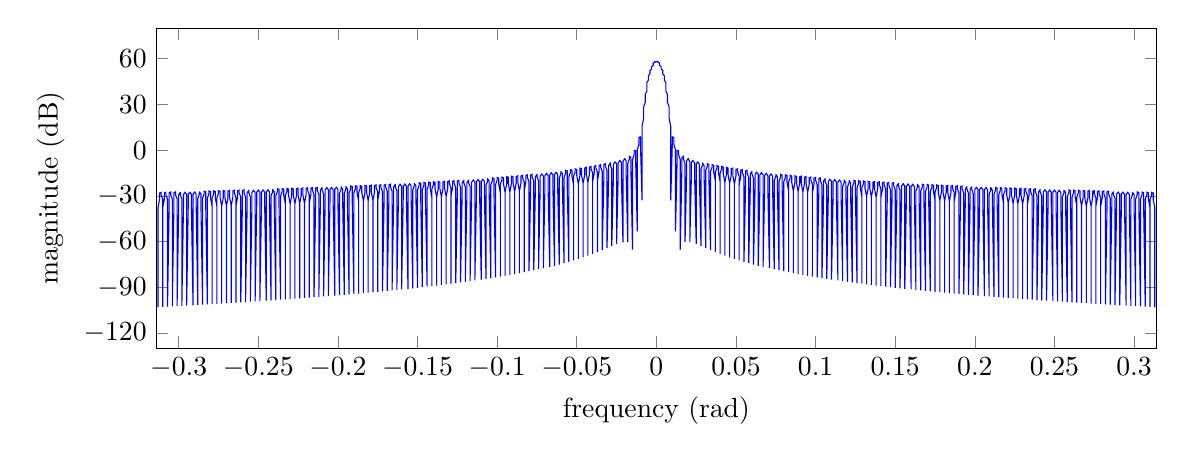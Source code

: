 % This file was created by matlab2tikz.
% Minimal pgfplots version: 1.3
%
%The latest updates can be retrieved from
%  http://www.mathworks.com/matlabcentral/fileexchange/22022-matlab2tikz
%where you can also make suggestions and rate matlab2tikz.
%
\begin{tikzpicture}

\begin{axis}[
width=5in,
height=1.6in,
at={(1.091in,0.417in)},
scale only axis,
unbounded coords=jump,
xmin=-0.314,
xmax=0.314,
xlabel={frequency (rad)},
ymin=-130,
ymax=80,
ytick={-120,  -90,  -60,  -30,    0,   30,   60},
xticklabel style={/pgf/number format/fixed},
ylabel={magnitude (dB)}
]
\addplot [color=blue,solid,forget plot]
  table[row sep=crcr]{%
-0.313	-103.047\\
-0.313	-37.935\\
-0.312	-32.34\\
-0.312	-29.555\\
-0.312	-28.141\\
-0.311	-27.697\\
-0.311	-28.123\\
-0.311	-29.519\\
-0.31	-32.285\\
-0.31	-37.858\\
-0.31	-102.876\\
-0.31	-37.851\\
-0.309	-32.255\\
-0.309	-29.47\\
-0.309	-28.056\\
-0.308	-27.611\\
-0.308	-28.038\\
-0.308	-29.434\\
-0.307	-32.199\\
-0.307	-37.773\\
-0.307	-102.703\\
-0.306	-37.765\\
-0.306	-32.169\\
-0.306	-29.385\\
-0.306	-27.97\\
-0.305	-27.525\\
-0.305	-27.952\\
-0.305	-29.348\\
-0.304	-32.113\\
-0.304	-37.686\\
-0.304	-102.528\\
-0.303	-37.679\\
-0.303	-32.082\\
-0.303	-29.298\\
-0.303	-27.884\\
-0.302	-27.439\\
-0.302	-27.865\\
-0.302	-29.261\\
-0.301	-32.026\\
-0.301	-37.599\\
-0.301	-102.351\\
-0.3	-37.591\\
-0.3	-31.995\\
-0.3	-29.21\\
-0.299	-27.796\\
-0.299	-27.351\\
-0.299	-27.777\\
-0.299	-29.173\\
-0.298	-31.938\\
-0.298	-37.511\\
-0.298	-102.172\\
-0.297	-37.503\\
-0.297	-31.907\\
-0.297	-29.122\\
-0.296	-27.707\\
-0.296	-27.262\\
-0.296	-27.689\\
-0.295	-29.084\\
-0.295	-31.849\\
-0.295	-37.422\\
-0.295	-101.992\\
-0.294	-37.414\\
-0.294	-31.817\\
-0.294	-29.033\\
-0.293	-27.618\\
-0.293	-27.173\\
-0.293	-27.599\\
-0.292	-28.994\\
-0.292	-31.759\\
-0.292	-37.332\\
-0.291	-101.81\\
-0.291	-37.324\\
-0.291	-31.727\\
-0.291	-28.942\\
-0.29	-27.528\\
-0.29	-27.082\\
-0.29	-27.508\\
-0.289	-28.903\\
-0.289	-31.668\\
-0.289	-37.241\\
-0.288	-101.625\\
-0.288	-37.233\\
-0.288	-31.636\\
-0.287	-28.851\\
-0.287	-27.436\\
-0.287	-26.99\\
-0.287	-27.417\\
-0.286	-28.812\\
-0.286	-31.576\\
-0.286	-37.149\\
-0.285	-101.439\\
-0.285	-37.141\\
-0.285	-31.544\\
-0.284	-28.759\\
-0.284	-27.344\\
-0.284	-26.898\\
-0.283	-27.324\\
-0.283	-28.719\\
-0.283	-31.483\\
-0.283	-37.056\\
-0.282	-101.251\\
-0.282	-37.047\\
-0.282	-31.451\\
-0.281	-28.665\\
-0.281	-27.25\\
-0.281	-26.804\\
-0.28	-27.23\\
-0.28	-28.625\\
-0.28	-31.39\\
-0.279	-36.962\\
-0.279	-101.061\\
-0.279	-36.953\\
-0.279	-31.356\\
-0.278	-28.571\\
-0.278	-27.156\\
-0.278	-26.71\\
-0.277	-27.136\\
-0.277	-28.53\\
-0.277	-31.295\\
-0.276	-36.867\\
-0.276	-100.869\\
-0.276	-36.858\\
-0.276	-31.261\\
-0.275	-28.476\\
-0.275	-27.06\\
-0.275	-26.614\\
-0.274	-27.04\\
-0.274	-28.435\\
-0.274	-31.199\\
-0.273	-36.771\\
-0.273	-100.675\\
-0.273	-36.762\\
-0.272	-31.165\\
-0.272	-28.379\\
-0.272	-26.964\\
-0.272	-26.518\\
-0.271	-26.943\\
-0.271	-28.338\\
-0.271	-31.102\\
-0.27	-36.674\\
-0.27	-100.478\\
-0.27	-36.665\\
-0.269	-31.067\\
-0.269	-28.282\\
-0.269	-26.866\\
-0.268	-26.42\\
-0.268	-26.845\\
-0.268	-28.24\\
-0.268	-31.003\\
-0.267	-36.575\\
-0.267	-100.279\\
-0.267	-36.566\\
-0.266	-30.969\\
-0.266	-28.183\\
-0.266	-26.767\\
-0.265	-26.321\\
-0.265	-26.746\\
-0.265	-28.14\\
-0.264	-30.904\\
-0.264	-36.476\\
-0.264	-100.078\\
-0.264	-36.467\\
-0.263	-30.869\\
-0.263	-28.083\\
-0.263	-26.667\\
-0.262	-26.221\\
-0.262	-26.646\\
-0.262	-28.04\\
-0.261	-30.804\\
-0.261	-36.375\\
-0.261	-99.875\\
-0.26	-36.366\\
-0.26	-30.768\\
-0.26	-27.982\\
-0.26	-26.566\\
-0.259	-26.119\\
-0.259	-26.545\\
-0.259	-27.939\\
-0.258	-30.702\\
-0.258	-36.273\\
-0.258	-99.669\\
-0.257	-36.264\\
-0.257	-30.666\\
-0.257	-27.88\\
-0.256	-26.464\\
-0.256	-26.017\\
-0.256	-26.442\\
-0.256	-27.836\\
-0.255	-30.599\\
-0.255	-36.17\\
-0.255	-99.461\\
-0.254	-36.161\\
-0.254	-30.563\\
-0.254	-27.776\\
-0.253	-26.36\\
-0.253	-25.913\\
-0.253	-26.338\\
-0.252	-27.732\\
-0.252	-30.495\\
-0.252	-36.066\\
-0.252	-99.251\\
-0.251	-36.056\\
-0.251	-30.458\\
-0.251	-27.671\\
-0.25	-26.255\\
-0.25	-25.808\\
-0.25	-26.233\\
-0.249	-27.627\\
-0.249	-30.389\\
-0.249	-35.96\\
-0.249	-99.037\\
-0.248	-35.951\\
-0.248	-30.352\\
-0.248	-27.565\\
-0.247	-26.149\\
-0.247	-25.702\\
-0.247	-26.126\\
-0.246	-27.52\\
-0.246	-30.283\\
-0.246	-35.853\\
-0.245	-98.822\\
-0.245	-35.844\\
-0.245	-30.245\\
-0.245	-27.458\\
-0.244	-26.042\\
-0.244	-25.594\\
-0.244	-26.019\\
-0.243	-27.412\\
-0.243	-30.175\\
-0.243	-35.745\\
-0.242	-98.603\\
-0.242	-35.735\\
-0.242	-30.136\\
-0.241	-27.349\\
-0.241	-25.933\\
-0.241	-25.485\\
-0.241	-25.909\\
-0.24	-27.303\\
-0.24	-30.065\\
-0.24	-35.636\\
-0.239	-98.382\\
-0.239	-35.626\\
-0.239	-30.026\\
-0.238	-27.239\\
-0.238	-25.822\\
-0.238	-25.375\\
-0.237	-25.799\\
-0.237	-27.192\\
-0.237	-29.954\\
-0.237	-35.525\\
-0.236	-98.158\\
-0.236	-35.514\\
-0.236	-29.915\\
-0.235	-27.128\\
-0.235	-25.711\\
-0.235	-25.263\\
-0.234	-25.687\\
-0.234	-27.08\\
-0.234	-29.842\\
-0.233	-35.412\\
-0.233	-97.931\\
-0.233	-35.402\\
-0.233	-29.802\\
-0.232	-27.015\\
-0.232	-25.598\\
-0.232	-25.15\\
-0.231	-25.573\\
-0.231	-26.966\\
-0.231	-29.728\\
-0.23	-35.298\\
-0.23	-97.701\\
-0.23	-35.288\\
-0.229	-29.688\\
-0.229	-26.9\\
-0.229	-25.483\\
-0.229	-25.035\\
-0.228	-25.458\\
-0.228	-26.851\\
-0.228	-29.613\\
-0.227	-35.182\\
-0.227	-97.468\\
-0.227	-35.172\\
-0.226	-29.572\\
-0.226	-26.784\\
-0.226	-25.367\\
-0.225	-24.918\\
-0.225	-25.342\\
-0.225	-26.734\\
-0.225	-29.496\\
-0.224	-35.065\\
-0.224	-97.232\\
-0.224	-35.055\\
-0.223	-29.455\\
-0.223	-26.667\\
-0.223	-25.249\\
-0.222	-24.8\\
-0.222	-25.224\\
-0.222	-26.616\\
-0.222	-29.377\\
-0.221	-34.947\\
-0.221	-96.992\\
-0.221	-34.936\\
-0.22	-29.335\\
-0.22	-26.547\\
-0.22	-25.129\\
-0.219	-24.681\\
-0.219	-25.104\\
-0.219	-26.496\\
-0.218	-29.257\\
-0.218	-34.826\\
-0.218	-96.75\\
-0.218	-34.815\\
-0.217	-29.215\\
-0.217	-26.426\\
-0.217	-25.008\\
-0.216	-24.56\\
-0.216	-24.983\\
-0.216	-26.374\\
-0.215	-29.135\\
-0.215	-34.704\\
-0.215	-96.504\\
-0.214	-34.693\\
-0.214	-29.092\\
-0.214	-26.304\\
-0.214	-24.886\\
-0.213	-24.437\\
-0.213	-24.859\\
-0.213	-26.251\\
-0.212	-29.012\\
-0.212	-34.58\\
-0.212	-96.254\\
-0.211	-34.569\\
-0.211	-28.968\\
-0.211	-26.179\\
-0.21	-24.761\\
-0.21	-24.312\\
-0.21	-24.734\\
-0.21	-26.126\\
-0.209	-28.886\\
-0.209	-34.455\\
-0.209	-96.001\\
-0.208	-34.443\\
-0.208	-28.842\\
-0.208	-26.053\\
-0.207	-24.634\\
-0.207	-24.185\\
-0.207	-24.607\\
-0.206	-25.999\\
-0.206	-28.759\\
-0.206	-34.327\\
-0.206	-95.744\\
-0.205	-34.316\\
-0.205	-28.714\\
-0.205	-25.925\\
-0.204	-24.506\\
-0.204	-24.057\\
-0.204	-24.479\\
-0.203	-25.87\\
-0.203	-28.63\\
-0.203	-34.198\\
-0.202	-95.483\\
-0.202	-34.186\\
-0.202	-28.584\\
-0.202	-25.795\\
-0.201	-24.376\\
-0.201	-23.926\\
-0.201	-24.348\\
-0.2	-25.739\\
-0.2	-28.499\\
-0.2	-34.066\\
-0.199	-95.218\\
-0.199	-34.054\\
-0.199	-28.452\\
-0.198	-25.663\\
-0.198	-24.244\\
-0.198	-23.794\\
-0.198	-24.215\\
-0.197	-25.606\\
-0.197	-28.366\\
-0.197	-33.933\\
-0.196	-94.95\\
-0.196	-33.921\\
-0.196	-28.319\\
-0.195	-25.529\\
-0.195	-24.109\\
-0.195	-23.659\\
-0.195	-24.081\\
-0.194	-25.471\\
-0.194	-28.231\\
-0.194	-33.798\\
-0.193	-94.677\\
-0.193	-33.785\\
-0.193	-28.183\\
-0.192	-25.393\\
-0.192	-23.973\\
-0.192	-23.522\\
-0.191	-23.944\\
-0.191	-25.334\\
-0.191	-28.093\\
-0.191	-33.66\\
-0.19	-94.4\\
-0.19	-33.647\\
-0.19	-28.045\\
-0.189	-25.254\\
-0.189	-23.834\\
-0.189	-23.384\\
-0.188	-23.805\\
-0.188	-25.195\\
-0.188	-27.954\\
-0.187	-33.52\\
-0.187	-94.118\\
-0.187	-33.507\\
-0.187	-27.904\\
-0.186	-25.114\\
-0.186	-23.693\\
-0.186	-23.243\\
-0.185	-23.663\\
-0.185	-25.053\\
-0.185	-27.812\\
-0.184	-33.378\\
-0.184	-93.832\\
-0.184	-33.365\\
-0.183	-27.762\\
-0.183	-24.971\\
-0.183	-23.55\\
-0.183	-23.099\\
-0.182	-23.52\\
-0.182	-24.909\\
-0.182	-27.668\\
-0.181	-33.233\\
-0.181	-93.541\\
-0.181	-33.22\\
-0.18	-27.616\\
-0.18	-24.825\\
-0.18	-23.405\\
-0.179	-22.953\\
-0.179	-23.374\\
-0.179	-24.763\\
-0.179	-27.521\\
-0.178	-33.086\\
-0.178	-93.245\\
-0.178	-33.073\\
-0.177	-27.469\\
-0.177	-24.678\\
-0.177	-23.257\\
-0.176	-22.805\\
-0.176	-23.225\\
-0.176	-24.614\\
-0.175	-27.372\\
-0.175	-32.937\\
-0.175	-92.944\\
-0.175	-32.923\\
-0.174	-27.319\\
-0.174	-24.527\\
-0.174	-23.106\\
-0.173	-22.654\\
-0.173	-23.074\\
-0.173	-24.462\\
-0.172	-27.22\\
-0.172	-32.785\\
-0.172	-92.637\\
-0.171	-32.771\\
-0.171	-27.166\\
-0.171	-24.374\\
-0.171	-22.953\\
-0.17	-22.5\\
-0.17	-22.92\\
-0.17	-24.308\\
-0.169	-27.066\\
-0.169	-32.63\\
-0.169	-92.326\\
-0.168	-32.616\\
-0.168	-27.011\\
-0.168	-24.218\\
-0.168	-22.797\\
-0.167	-22.344\\
-0.167	-22.763\\
-0.167	-24.151\\
-0.166	-26.908\\
-0.166	-32.472\\
-0.166	-92.008\\
-0.165	-32.458\\
-0.165	-26.852\\
-0.165	-24.06\\
-0.164	-22.638\\
-0.164	-22.185\\
-0.164	-22.604\\
-0.164	-23.991\\
-0.163	-26.748\\
-0.163	-32.312\\
-0.163	-91.685\\
-0.162	-32.297\\
-0.162	-26.691\\
-0.162	-23.898\\
-0.161	-22.476\\
-0.161	-22.023\\
-0.161	-22.441\\
-0.16	-23.828\\
-0.16	-26.585\\
-0.16	-32.148\\
-0.16	-91.356\\
-0.159	-32.133\\
-0.159	-26.527\\
-0.159	-23.734\\
-0.158	-22.311\\
-0.158	-21.857\\
-0.158	-22.276\\
-0.157	-23.663\\
-0.157	-26.419\\
-0.157	-31.981\\
-0.156	-91.02\\
-0.156	-31.966\\
-0.156	-26.359\\
-0.156	-23.566\\
-0.155	-22.143\\
-0.155	-21.689\\
-0.155	-22.107\\
-0.154	-23.493\\
-0.154	-26.249\\
-0.154	-31.811\\
-0.153	-90.678\\
-0.153	-31.796\\
-0.153	-26.189\\
-0.152	-23.395\\
-0.152	-21.971\\
-0.152	-21.517\\
-0.152	-21.935\\
-0.151	-23.321\\
-0.151	-26.076\\
-0.151	-31.638\\
-0.15	-90.329\\
-0.15	-31.622\\
-0.15	-26.015\\
-0.149	-23.22\\
-0.149	-21.796\\
-0.149	-21.342\\
-0.148	-21.759\\
-0.148	-23.145\\
-0.148	-25.9\\
-0.148	-31.461\\
-0.147	-89.973\\
-0.147	-31.445\\
-0.147	-25.837\\
-0.146	-23.042\\
-0.146	-21.618\\
-0.146	-21.163\\
-0.145	-21.58\\
-0.145	-22.965\\
-0.145	-25.72\\
-0.145	-31.281\\
-0.144	-89.61\\
-0.144	-31.264\\
-0.144	-25.656\\
-0.143	-22.86\\
-0.143	-21.436\\
-0.143	-20.98\\
-0.142	-21.397\\
-0.142	-22.782\\
-0.142	-25.536\\
-0.141	-31.096\\
-0.141	-89.239\\
-0.141	-31.08\\
-0.141	-25.47\\
-0.14	-22.675\\
-0.14	-21.25\\
-0.14	-20.794\\
-0.139	-21.21\\
-0.139	-22.594\\
-0.139	-25.348\\
-0.138	-30.908\\
-0.138	-88.86\\
-0.138	-30.891\\
-0.137	-25.281\\
-0.137	-22.485\\
-0.137	-21.06\\
-0.137	-20.603\\
-0.136	-21.019\\
-0.136	-22.403\\
-0.136	-25.156\\
-0.135	-30.716\\
-0.135	-88.472\\
-0.135	-30.698\\
-0.134	-25.088\\
-0.134	-22.291\\
-0.134	-20.865\\
-0.133	-20.409\\
-0.133	-20.824\\
-0.133	-22.207\\
-0.133	-24.96\\
-0.132	-30.519\\
-0.132	-88.076\\
-0.132	-30.501\\
-0.131	-24.89\\
-0.131	-22.093\\
-0.131	-20.666\\
-0.13	-20.209\\
-0.13	-20.624\\
-0.13	-22.007\\
-0.129	-24.759\\
-0.129	-30.318\\
-0.129	-87.671\\
-0.129	-30.299\\
-0.128	-24.688\\
-0.128	-21.89\\
-0.128	-20.463\\
-0.127	-20.005\\
-0.127	-20.419\\
-0.127	-21.802\\
-0.126	-24.554\\
-0.126	-30.111\\
-0.126	-87.256\\
-0.125	-30.093\\
-0.125	-24.481\\
-0.125	-21.682\\
-0.125	-20.255\\
-0.124	-19.797\\
-0.124	-20.21\\
-0.124	-21.592\\
-0.123	-24.344\\
-0.123	-29.9\\
-0.123	-86.831\\
-0.122	-29.881\\
-0.122	-24.269\\
-0.122	-21.47\\
-0.121	-20.042\\
-0.121	-19.583\\
-0.121	-19.996\\
-0.121	-21.378\\
-0.12	-24.128\\
-0.12	-29.684\\
-0.12	-86.395\\
-0.119	-29.665\\
-0.119	-24.051\\
-0.119	-21.252\\
-0.118	-19.823\\
-0.118	-19.364\\
-0.118	-19.776\\
-0.118	-21.157\\
-0.117	-23.907\\
-0.117	-29.463\\
-0.117	-85.949\\
-0.116	-29.442\\
-0.116	-23.828\\
-0.116	-21.028\\
-0.115	-19.599\\
-0.115	-19.139\\
-0.115	-19.551\\
-0.114	-20.931\\
-0.114	-23.68\\
-0.114	-29.235\\
-0.114	-85.491\\
-0.113	-29.214\\
-0.113	-23.6\\
-0.113	-20.799\\
-0.112	-19.369\\
-0.112	-18.908\\
-0.112	-19.32\\
-0.111	-20.699\\
-0.111	-23.448\\
-0.111	-29.002\\
-0.11	-85.021\\
-0.11	-28.981\\
-0.11	-23.365\\
-0.11	-20.563\\
-0.109	-19.133\\
-0.109	-18.672\\
-0.109	-19.082\\
-0.108	-20.461\\
-0.108	-23.209\\
-0.108	-28.762\\
-0.107	-84.537\\
-0.107	-28.74\\
-0.107	-23.124\\
-0.106	-20.321\\
-0.106	-18.89\\
-0.106	-18.428\\
-0.106	-18.838\\
-0.105	-20.216\\
-0.105	-22.963\\
-0.105	-28.516\\
-0.104	-84.041\\
-0.104	-28.493\\
-0.104	-22.876\\
-0.103	-20.073\\
-0.103	-18.641\\
-0.103	-18.178\\
-0.102	-18.587\\
-0.102	-19.965\\
-0.102	-22.711\\
-0.102	-28.262\\
-0.101	-83.53\\
-0.101	-28.239\\
-0.101	-22.62\\
-0.1	-19.817\\
-0.1	-18.384\\
-0.1	-17.92\\
-0.099	-18.329\\
-0.099	-19.705\\
-0.099	-22.451\\
-0.098	-28.001\\
-0.098	-83.003\\
-0.098	-27.977\\
-0.098	-22.358\\
-0.097	-19.553\\
-0.097	-18.119\\
-0.097	-17.655\\
-0.096	-18.062\\
-0.096	-19.438\\
-0.096	-22.183\\
-0.095	-27.732\\
-0.095	-82.461\\
-0.095	-27.708\\
-0.094	-22.087\\
-0.094	-19.282\\
-0.094	-17.847\\
-0.094	-17.382\\
-0.093	-17.788\\
-0.093	-19.163\\
-0.093	-21.907\\
-0.092	-27.455\\
-0.092	-81.901\\
-0.092	-27.43\\
-0.091	-21.808\\
-0.091	-19.001\\
-0.091	-17.566\\
-0.091	-17.1\\
-0.09	-17.505\\
-0.09	-18.879\\
-0.09	-21.622\\
-0.089	-27.168\\
-0.089	-81.323\\
-0.089	-27.143\\
-0.088	-21.52\\
-0.088	-18.712\\
-0.088	-17.275\\
-0.087	-16.808\\
-0.087	-17.213\\
-0.087	-18.586\\
-0.087	-21.327\\
-0.086	-26.873\\
-0.086	-80.726\\
-0.086	-26.846\\
-0.085	-21.222\\
-0.085	-18.413\\
-0.085	-16.975\\
-0.084	-16.507\\
-0.084	-16.91\\
-0.084	-18.282\\
-0.083	-21.023\\
-0.083	-26.567\\
-0.083	-80.108\\
-0.083	-26.539\\
-0.082	-20.913\\
-0.082	-18.104\\
-0.082	-16.665\\
-0.081	-16.195\\
-0.081	-16.598\\
-0.081	-17.968\\
-0.08	-20.707\\
-0.08	-26.25\\
-0.08	-79.468\\
-0.079	-26.221\\
-0.079	-20.594\\
-0.079	-17.783\\
-0.079	-16.343\\
-0.078	-15.872\\
-0.078	-16.273\\
-0.078	-17.643\\
-0.077	-20.381\\
-0.077	-25.922\\
-0.077	-78.805\\
-0.076	-25.892\\
-0.076	-20.263\\
-0.076	-17.451\\
-0.075	-16.009\\
-0.075	-15.537\\
-0.075	-15.937\\
-0.075	-17.305\\
-0.074	-20.041\\
-0.074	-25.581\\
-0.074	-78.116\\
-0.073	-25.55\\
-0.073	-19.92\\
-0.073	-17.106\\
-0.072	-15.663\\
-0.072	-15.19\\
-0.072	-15.588\\
-0.071	-16.954\\
-0.071	-19.689\\
-0.071	-25.227\\
-0.071	-77.399\\
-0.07	-25.195\\
-0.07	-19.563\\
-0.07	-16.747\\
-0.069	-15.303\\
-0.069	-14.828\\
-0.069	-15.224\\
-0.068	-16.59\\
-0.068	-19.323\\
-0.068	-24.858\\
-0.067	-76.653\\
-0.067	-24.825\\
-0.067	-19.191\\
-0.067	-16.374\\
-0.066	-14.928\\
-0.066	-14.451\\
-0.066	-14.846\\
-0.065	-16.209\\
-0.065	-18.941\\
-0.065	-24.474\\
-0.064	-75.875\\
-0.064	-24.44\\
-0.064	-18.803\\
-0.064	-15.984\\
-0.063	-14.536\\
-0.063	-14.058\\
-0.063	-14.451\\
-0.062	-15.813\\
-0.062	-18.542\\
-0.062	-24.073\\
-0.061	-75.062\\
-0.061	-24.038\\
-0.061	-18.399\\
-0.06	-15.577\\
-0.06	-14.128\\
-0.06	-13.647\\
-0.06	-14.039\\
-0.059	-15.398\\
-0.059	-18.125\\
-0.059	-23.654\\
-0.058	-74.212\\
-0.058	-23.617\\
-0.058	-17.975\\
-0.057	-15.152\\
-0.057	-13.7\\
-0.057	-13.218\\
-0.056	-13.607\\
-0.056	-14.964\\
-0.056	-17.689\\
-0.056	-23.215\\
-0.055	-73.321\\
-0.055	-23.176\\
-0.055	-17.532\\
-0.054	-14.706\\
-0.054	-13.252\\
-0.054	-12.767\\
-0.053	-13.154\\
-0.053	-14.509\\
-0.053	-17.231\\
-0.052	-22.754\\
-0.052	-72.386\\
-0.052	-22.713\\
-0.052	-17.066\\
-0.051	-14.237\\
-0.051	-12.781\\
-0.051	-12.293\\
-0.05	-12.678\\
-0.05	-14.03\\
-0.05	-16.749\\
-0.049	-22.269\\
-0.049	-71.402\\
-0.049	-22.227\\
-0.048	-16.576\\
-0.048	-13.744\\
-0.048	-12.285\\
-0.048	-11.795\\
-0.047	-12.176\\
-0.047	-13.526\\
-0.047	-16.242\\
-0.046	-21.758\\
-0.046	-70.366\\
-0.046	-21.714\\
-0.045	-16.059\\
-0.045	-13.224\\
-0.045	-11.762\\
-0.044	-11.269\\
-0.044	-11.647\\
-0.044	-12.993\\
-0.044	-15.706\\
-0.043	-21.218\\
-0.043	-69.274\\
-0.043	-21.172\\
-0.042	-15.513\\
-0.042	-12.674\\
-0.042	-11.208\\
-0.041	-10.712\\
-0.041	-11.087\\
-0.041	-12.429\\
-0.04	-15.139\\
-0.04	-20.646\\
-0.04	-68.121\\
-0.04	-20.597\\
-0.039	-14.933\\
-0.039	-12.091\\
-0.039	-10.621\\
-0.038	-10.121\\
-0.038	-10.492\\
-0.038	-11.831\\
-0.037	-14.536\\
-0.037	-20.037\\
-0.037	-66.904\\
-0.037	-19.986\\
-0.036	-14.317\\
-0.036	-11.471\\
-0.036	-9.996\\
-0.035	-9.492\\
-0.035	-9.858\\
-0.035	-11.192\\
-0.034	-13.893\\
-0.034	-19.389\\
-0.034	-65.625\\
-0.033	-19.334\\
-0.033	-13.659\\
-0.033	-10.808\\
-0.033	-9.328\\
-0.032	-8.818\\
-0.032	-9.18\\
-0.032	-10.509\\
-0.031	-13.203\\
-0.031	-18.693\\
-0.031	-64.289\\
-0.03	-18.634\\
-0.03	-12.952\\
-0.03	-10.094\\
-0.029	-8.608\\
-0.029	-8.092\\
-0.029	-8.448\\
-0.029	-9.77\\
-0.028	-12.458\\
-0.028	-17.939\\
-0.028	-62.922\\
-0.027	-17.873\\
-0.027	-12.182\\
-0.027	-9.316\\
-0.026	-7.822\\
-0.026	-7.298\\
-0.026	-7.644\\
-0.025	-8.958\\
-0.025	-11.636\\
-0.025	-17.106\\
-0.025	-61.589\\
-0.024	-17.025\\
-0.024	-11.321\\
-0.024	-8.443\\
-0.023	-6.936\\
-0.023	-6.399\\
-0.023	-6.731\\
-0.022	-8.029\\
-0.022	-10.69\\
-0.022	-16.142\\
-0.021	-60.484\\
-0.021	-16.023\\
-0.021	-10.296\\
-0.021	-7.394\\
-0.02	-5.861\\
-0.02	-5.294\\
-0.02	-5.594\\
-0.019	-6.857\\
-0.019	-9.481\\
-0.019	-14.893\\
-0.018	-60.274\\
-0.018	-14.661\\
-0.018	-8.878\\
-0.017	-5.911\\
-0.017	-4.305\\
-0.017	-3.656\\
-0.017	-3.865\\
-0.016	-5.025\\
-0.016	-7.536\\
-0.016	-12.828\\
-0.015	-65.268\\
-0.015	-12.228\\
-0.015	-6.27\\
-0.014	-3.094\\
-0.014	-1.252\\
-0.014	-0.337\\
-0.013	-0.247\\
-0.013	-1.074\\
-0.013	-3.217\\
-0.013	-8.119\\
-0.012	-53.319\\
-0.012	-6.41\\
-0.012	0.087\\
-0.011	3.877\\
-0.011	6.397\\
-0.011	8.05\\
-0.01	8.941\\
-0.01	8.977\\
-0.01	7.762\\
-0.01	3.838\\
-0.009	-32.91\\
-0.009	7.918\\
-0.009	15.66\\
-0.008	20.839\\
-0.008	24.914\\
-0.008	28.347\\
-0.007	31.348\\
-0.007	34.029\\
-0.007	36.456\\
-0.006	38.673\\
-0.006	40.711\\
-0.006	42.591\\
-0.006	44.328\\
-0.005	45.935\\
-0.005	47.421\\
-0.005	48.793\\
-0.004	50.058\\
-0.004	51.221\\
-0.004	52.284\\
-0.003	53.253\\
-0.003	54.129\\
-0.003	54.916\\
-0.002	55.615\\
-0.002	56.228\\
-0.002	56.756\\
-0.002	57.202\\
-0.001	57.565\\
-0.001	57.846\\
-0.001	58.047\\
-0.0	58.167\\
0	58.2\\
0.0	58.167\\
0.001	58.047\\
0.001	57.846\\
0.001	57.565\\
0.002	57.202\\
0.002	56.756\\
0.002	56.228\\
0.002	55.615\\
0.003	54.916\\
0.003	54.129\\
0.003	53.253\\
0.004	52.284\\
0.004	51.221\\
0.004	50.058\\
0.005	48.793\\
0.005	47.421\\
0.005	45.935\\
0.006	44.328\\
0.006	42.591\\
0.006	40.711\\
0.006	38.673\\
0.007	36.456\\
0.007	34.029\\
0.007	31.348\\
0.008	28.347\\
0.008	24.914\\
0.008	20.839\\
0.009	15.66\\
0.009	7.918\\
0.009	-32.91\\
0.01	3.838\\
0.01	7.762\\
0.01	8.977\\
0.01	8.941\\
0.011	8.05\\
0.011	6.397\\
0.011	3.877\\
0.012	0.087\\
0.012	-6.41\\
0.012	-53.319\\
0.013	-8.119\\
0.013	-3.217\\
0.013	-1.074\\
0.013	-0.247\\
0.014	-0.337\\
0.014	-1.252\\
0.014	-3.094\\
0.015	-6.27\\
0.015	-12.228\\
0.015	-65.268\\
0.016	-12.828\\
0.016	-7.536\\
0.016	-5.025\\
0.017	-3.865\\
0.017	-3.656\\
0.017	-4.305\\
0.017	-5.911\\
0.018	-8.878\\
0.018	-14.661\\
0.018	-60.274\\
0.019	-14.893\\
0.019	-9.481\\
0.019	-6.857\\
0.02	-5.594\\
0.02	-5.294\\
0.02	-5.861\\
0.021	-7.394\\
0.021	-10.296\\
0.021	-16.023\\
0.021	-60.484\\
0.022	-16.142\\
0.022	-10.69\\
0.022	-8.029\\
0.023	-6.731\\
0.023	-6.399\\
0.023	-6.936\\
0.024	-8.443\\
0.024	-11.321\\
0.024	-17.025\\
0.025	-61.589\\
0.025	-17.106\\
0.025	-11.636\\
0.025	-8.958\\
0.026	-7.644\\
0.026	-7.298\\
0.026	-7.822\\
0.027	-9.316\\
0.027	-12.182\\
0.027	-17.873\\
0.028	-62.922\\
0.028	-17.939\\
0.028	-12.458\\
0.029	-9.77\\
0.029	-8.448\\
0.029	-8.092\\
0.029	-8.608\\
0.03	-10.094\\
0.03	-12.952\\
0.03	-18.634\\
0.031	-64.289\\
0.031	-18.693\\
0.031	-13.203\\
0.032	-10.509\\
0.032	-9.18\\
0.032	-8.818\\
0.033	-9.328\\
0.033	-10.808\\
0.033	-13.659\\
0.033	-19.334\\
0.034	-65.625\\
0.034	-19.389\\
0.034	-13.893\\
0.035	-11.192\\
0.035	-9.858\\
0.035	-9.492\\
0.036	-9.996\\
0.036	-11.471\\
0.036	-14.317\\
0.037	-19.986\\
0.037	-66.904\\
0.037	-20.037\\
0.037	-14.536\\
0.038	-11.831\\
0.038	-10.492\\
0.038	-10.121\\
0.039	-10.621\\
0.039	-12.091\\
0.039	-14.933\\
0.04	-20.597\\
0.04	-68.121\\
0.04	-20.646\\
0.04	-15.139\\
0.041	-12.429\\
0.041	-11.087\\
0.041	-10.712\\
0.042	-11.208\\
0.042	-12.674\\
0.042	-15.513\\
0.043	-21.172\\
0.043	-69.274\\
0.043	-21.218\\
0.044	-15.706\\
0.044	-12.993\\
0.044	-11.647\\
0.044	-11.269\\
0.045	-11.762\\
0.045	-13.224\\
0.045	-16.059\\
0.046	-21.714\\
0.046	-70.366\\
0.046	-21.758\\
0.047	-16.242\\
0.047	-13.526\\
0.047	-12.176\\
0.048	-11.795\\
0.048	-12.285\\
0.048	-13.744\\
0.048	-16.576\\
0.049	-22.227\\
0.049	-71.402\\
0.049	-22.269\\
0.05	-16.749\\
0.05	-14.03\\
0.05	-12.678\\
0.051	-12.293\\
0.051	-12.781\\
0.051	-14.237\\
0.052	-17.066\\
0.052	-22.713\\
0.052	-72.386\\
0.052	-22.754\\
0.053	-17.231\\
0.053	-14.509\\
0.053	-13.154\\
0.054	-12.767\\
0.054	-13.252\\
0.054	-14.706\\
0.055	-17.532\\
0.055	-23.176\\
0.055	-73.321\\
0.056	-23.215\\
0.056	-17.689\\
0.056	-14.964\\
0.056	-13.607\\
0.057	-13.218\\
0.057	-13.7\\
0.057	-15.152\\
0.058	-17.975\\
0.058	-23.617\\
0.058	-74.212\\
0.059	-23.654\\
0.059	-18.125\\
0.059	-15.398\\
0.06	-14.039\\
0.06	-13.647\\
0.06	-14.128\\
0.06	-15.577\\
0.061	-18.399\\
0.061	-24.038\\
0.061	-75.062\\
0.062	-24.073\\
0.062	-18.542\\
0.062	-15.813\\
0.063	-14.451\\
0.063	-14.058\\
0.063	-14.536\\
0.064	-15.984\\
0.064	-18.803\\
0.064	-24.44\\
0.064	-75.875\\
0.065	-24.474\\
0.065	-18.941\\
0.065	-16.209\\
0.066	-14.846\\
0.066	-14.451\\
0.066	-14.928\\
0.067	-16.374\\
0.067	-19.191\\
0.067	-24.825\\
0.067	-76.653\\
0.068	-24.858\\
0.068	-19.323\\
0.068	-16.59\\
0.069	-15.224\\
0.069	-14.828\\
0.069	-15.303\\
0.07	-16.747\\
0.07	-19.563\\
0.07	-25.195\\
0.071	-77.399\\
0.071	-25.227\\
0.071	-19.689\\
0.071	-16.954\\
0.072	-15.588\\
0.072	-15.19\\
0.072	-15.663\\
0.073	-17.106\\
0.073	-19.92\\
0.073	-25.55\\
0.074	-78.116\\
0.074	-25.581\\
0.074	-20.041\\
0.075	-17.305\\
0.075	-15.937\\
0.075	-15.537\\
0.075	-16.009\\
0.076	-17.451\\
0.076	-20.263\\
0.076	-25.892\\
0.077	-78.805\\
0.077	-25.922\\
0.077	-20.381\\
0.078	-17.643\\
0.078	-16.273\\
0.078	-15.872\\
0.079	-16.343\\
0.079	-17.783\\
0.079	-20.594\\
0.079	-26.221\\
0.08	-79.468\\
0.08	-26.25\\
0.08	-20.707\\
0.081	-17.968\\
0.081	-16.598\\
0.081	-16.195\\
0.082	-16.665\\
0.082	-18.104\\
0.082	-20.913\\
0.083	-26.539\\
0.083	-80.108\\
0.083	-26.567\\
0.083	-21.023\\
0.084	-18.282\\
0.084	-16.91\\
0.084	-16.507\\
0.085	-16.975\\
0.085	-18.413\\
0.085	-21.222\\
0.086	-26.846\\
0.086	-80.726\\
0.086	-26.873\\
0.087	-21.327\\
0.087	-18.586\\
0.087	-17.213\\
0.087	-16.808\\
0.088	-17.275\\
0.088	-18.712\\
0.088	-21.52\\
0.089	-27.143\\
0.089	-81.323\\
0.089	-27.168\\
0.09	-21.622\\
0.09	-18.879\\
0.09	-17.505\\
0.091	-17.1\\
0.091	-17.566\\
0.091	-19.001\\
0.091	-21.808\\
0.092	-27.43\\
0.092	-81.901\\
0.092	-27.455\\
0.093	-21.907\\
0.093	-19.163\\
0.093	-17.788\\
0.094	-17.382\\
0.094	-17.847\\
0.094	-19.282\\
0.094	-22.087\\
0.095	-27.708\\
0.095	-82.461\\
0.095	-27.732\\
0.096	-22.183\\
0.096	-19.438\\
0.096	-18.062\\
0.097	-17.655\\
0.097	-18.119\\
0.097	-19.553\\
0.098	-22.358\\
0.098	-27.977\\
0.098	-83.003\\
0.098	-28.001\\
0.099	-22.451\\
0.099	-19.705\\
0.099	-18.329\\
0.1	-17.92\\
0.1	-18.384\\
0.1	-19.817\\
0.101	-22.62\\
0.101	-28.239\\
0.101	-83.53\\
0.102	-28.262\\
0.102	-22.711\\
0.102	-19.965\\
0.102	-18.587\\
0.103	-18.178\\
0.103	-18.641\\
0.103	-20.073\\
0.104	-22.876\\
0.104	-28.493\\
0.104	-84.041\\
0.105	-28.516\\
0.105	-22.963\\
0.105	-20.216\\
0.106	-18.838\\
0.106	-18.428\\
0.106	-18.89\\
0.106	-20.321\\
0.107	-23.124\\
0.107	-28.74\\
0.107	-84.537\\
0.108	-28.762\\
0.108	-23.209\\
0.108	-20.461\\
0.109	-19.082\\
0.109	-18.672\\
0.109	-19.133\\
0.11	-20.563\\
0.11	-23.365\\
0.11	-28.981\\
0.11	-85.021\\
0.111	-29.002\\
0.111	-23.448\\
0.111	-20.699\\
0.112	-19.32\\
0.112	-18.908\\
0.112	-19.369\\
0.113	-20.799\\
0.113	-23.6\\
0.113	-29.214\\
0.114	-85.491\\
0.114	-29.235\\
0.114	-23.68\\
0.114	-20.931\\
0.115	-19.551\\
0.115	-19.139\\
0.115	-19.599\\
0.116	-21.028\\
0.116	-23.828\\
0.116	-29.442\\
0.117	-85.949\\
0.117	-29.463\\
0.117	-23.907\\
0.118	-21.157\\
0.118	-19.776\\
0.118	-19.364\\
0.118	-19.823\\
0.119	-21.252\\
0.119	-24.051\\
0.119	-29.665\\
0.12	-86.395\\
0.12	-29.684\\
0.12	-24.128\\
0.121	-21.378\\
0.121	-19.996\\
0.121	-19.583\\
0.121	-20.042\\
0.122	-21.47\\
0.122	-24.269\\
0.122	-29.881\\
0.123	-86.831\\
0.123	-29.9\\
0.123	-24.344\\
0.124	-21.592\\
0.124	-20.21\\
0.124	-19.797\\
0.125	-20.255\\
0.125	-21.682\\
0.125	-24.481\\
0.125	-30.093\\
0.126	-87.256\\
0.126	-30.111\\
0.126	-24.554\\
0.127	-21.802\\
0.127	-20.419\\
0.127	-20.005\\
0.128	-20.463\\
0.128	-21.89\\
0.128	-24.688\\
0.129	-30.299\\
0.129	-87.671\\
0.129	-30.318\\
0.129	-24.759\\
0.13	-22.007\\
0.13	-20.624\\
0.13	-20.209\\
0.131	-20.666\\
0.131	-22.093\\
0.131	-24.89\\
0.132	-30.501\\
0.132	-88.076\\
0.132	-30.519\\
0.133	-24.96\\
0.133	-22.207\\
0.133	-20.824\\
0.133	-20.409\\
0.134	-20.865\\
0.134	-22.291\\
0.134	-25.088\\
0.135	-30.698\\
0.135	-88.472\\
0.135	-30.716\\
0.136	-25.156\\
0.136	-22.403\\
0.136	-21.019\\
0.137	-20.603\\
0.137	-21.06\\
0.137	-22.485\\
0.137	-25.281\\
0.138	-30.891\\
0.138	-88.86\\
0.138	-30.908\\
0.139	-25.348\\
0.139	-22.594\\
0.139	-21.21\\
0.14	-20.794\\
0.14	-21.25\\
0.14	-22.675\\
0.141	-25.47\\
0.141	-31.08\\
0.141	-89.239\\
0.141	-31.096\\
0.142	-25.536\\
0.142	-22.782\\
0.142	-21.397\\
0.143	-20.98\\
0.143	-21.436\\
0.143	-22.86\\
0.144	-25.656\\
0.144	-31.264\\
0.144	-89.61\\
0.145	-31.281\\
0.145	-25.72\\
0.145	-22.965\\
0.145	-21.58\\
0.146	-21.163\\
0.146	-21.618\\
0.146	-23.042\\
0.147	-25.837\\
0.147	-31.445\\
0.147	-89.973\\
0.148	-31.461\\
0.148	-25.9\\
0.148	-23.145\\
0.148	-21.759\\
0.149	-21.342\\
0.149	-21.796\\
0.149	-23.22\\
0.15	-26.015\\
0.15	-31.622\\
0.15	-90.329\\
0.151	-31.638\\
0.151	-26.076\\
0.151	-23.321\\
0.152	-21.935\\
0.152	-21.517\\
0.152	-21.971\\
0.152	-23.395\\
0.153	-26.189\\
0.153	-31.796\\
0.153	-90.678\\
0.154	-31.811\\
0.154	-26.249\\
0.154	-23.493\\
0.155	-22.107\\
0.155	-21.689\\
0.155	-22.143\\
0.156	-23.566\\
0.156	-26.359\\
0.156	-31.966\\
0.156	-91.02\\
0.157	-31.981\\
0.157	-26.419\\
0.157	-23.663\\
0.158	-22.276\\
0.158	-21.857\\
0.158	-22.311\\
0.159	-23.734\\
0.159	-26.527\\
0.159	-32.133\\
0.16	-91.356\\
0.16	-32.148\\
0.16	-26.585\\
0.16	-23.828\\
0.161	-22.441\\
0.161	-22.023\\
0.161	-22.476\\
0.162	-23.898\\
0.162	-26.691\\
0.162	-32.297\\
0.163	-91.685\\
0.163	-32.312\\
0.163	-26.748\\
0.164	-23.991\\
0.164	-22.604\\
0.164	-22.185\\
0.164	-22.638\\
0.165	-24.06\\
0.165	-26.852\\
0.165	-32.458\\
0.166	-92.008\\
0.166	-32.472\\
0.166	-26.908\\
0.167	-24.151\\
0.167	-22.763\\
0.167	-22.344\\
0.168	-22.797\\
0.168	-24.218\\
0.168	-27.011\\
0.168	-32.616\\
0.169	-92.326\\
0.169	-32.63\\
0.169	-27.066\\
0.17	-24.308\\
0.17	-22.92\\
0.17	-22.5\\
0.171	-22.953\\
0.171	-24.374\\
0.171	-27.166\\
0.171	-32.771\\
0.172	-92.637\\
0.172	-32.785\\
0.172	-27.22\\
0.173	-24.462\\
0.173	-23.074\\
0.173	-22.654\\
0.174	-23.106\\
0.174	-24.527\\
0.174	-27.319\\
0.175	-32.923\\
0.175	-92.944\\
0.175	-32.937\\
0.175	-27.372\\
0.176	-24.614\\
0.176	-23.225\\
0.176	-22.805\\
0.177	-23.257\\
0.177	-24.678\\
0.177	-27.469\\
0.178	-33.073\\
0.178	-93.245\\
0.178	-33.086\\
0.179	-27.521\\
0.179	-24.763\\
0.179	-23.374\\
0.179	-22.953\\
0.18	-23.405\\
0.18	-24.825\\
0.18	-27.616\\
0.181	-33.22\\
0.181	-93.541\\
0.181	-33.233\\
0.182	-27.668\\
0.182	-24.909\\
0.182	-23.52\\
0.183	-23.099\\
0.183	-23.55\\
0.183	-24.971\\
0.183	-27.762\\
0.184	-33.365\\
0.184	-93.832\\
0.184	-33.378\\
0.185	-27.812\\
0.185	-25.053\\
0.185	-23.663\\
0.186	-23.243\\
0.186	-23.693\\
0.186	-25.114\\
0.187	-27.904\\
0.187	-33.507\\
0.187	-94.118\\
0.187	-33.52\\
0.188	-27.954\\
0.188	-25.195\\
0.188	-23.805\\
0.189	-23.384\\
0.189	-23.834\\
0.189	-25.254\\
0.19	-28.045\\
0.19	-33.647\\
0.19	-94.4\\
0.191	-33.66\\
0.191	-28.093\\
0.191	-25.334\\
0.191	-23.944\\
0.192	-23.522\\
0.192	-23.973\\
0.192	-25.393\\
0.193	-28.183\\
0.193	-33.785\\
0.193	-94.677\\
0.194	-33.798\\
0.194	-28.231\\
0.194	-25.471\\
0.195	-24.081\\
0.195	-23.659\\
0.195	-24.109\\
0.195	-25.529\\
0.196	-28.319\\
0.196	-33.921\\
0.196	-94.95\\
0.197	-33.933\\
0.197	-28.366\\
0.197	-25.606\\
0.198	-24.215\\
0.198	-23.794\\
0.198	-24.244\\
0.198	-25.663\\
0.199	-28.452\\
0.199	-34.054\\
0.199	-95.218\\
0.2	-34.066\\
0.2	-28.499\\
0.2	-25.739\\
0.201	-24.348\\
0.201	-23.926\\
0.201	-24.376\\
0.202	-25.795\\
0.202	-28.584\\
0.202	-34.186\\
0.202	-95.483\\
0.203	-34.198\\
0.203	-28.63\\
0.203	-25.87\\
0.204	-24.479\\
0.204	-24.057\\
0.204	-24.506\\
0.205	-25.925\\
0.205	-28.714\\
0.205	-34.316\\
0.206	-95.744\\
0.206	-34.327\\
0.206	-28.759\\
0.206	-25.999\\
0.207	-24.607\\
0.207	-24.185\\
0.207	-24.634\\
0.208	-26.053\\
0.208	-28.842\\
0.208	-34.443\\
0.209	-96.001\\
0.209	-34.455\\
0.209	-28.886\\
0.21	-26.126\\
0.21	-24.734\\
0.21	-24.312\\
0.21	-24.761\\
0.211	-26.179\\
0.211	-28.968\\
0.211	-34.569\\
0.212	-96.254\\
0.212	-34.58\\
0.212	-29.012\\
0.213	-26.251\\
0.213	-24.859\\
0.213	-24.437\\
0.214	-24.886\\
0.214	-26.304\\
0.214	-29.092\\
0.214	-34.693\\
0.215	-96.504\\
0.215	-34.704\\
0.215	-29.135\\
0.216	-26.374\\
0.216	-24.983\\
0.216	-24.56\\
0.217	-25.008\\
0.217	-26.426\\
0.217	-29.215\\
0.218	-34.815\\
0.218	-96.75\\
0.218	-34.826\\
0.218	-29.257\\
0.219	-26.496\\
0.219	-25.104\\
0.219	-24.681\\
0.22	-25.129\\
0.22	-26.547\\
0.22	-29.335\\
0.221	-34.936\\
0.221	-96.992\\
0.221	-34.947\\
0.222	-29.377\\
0.222	-26.616\\
0.222	-25.224\\
0.222	-24.8\\
0.223	-25.249\\
0.223	-26.667\\
0.223	-29.455\\
0.224	-35.055\\
0.224	-97.232\\
0.224	-35.065\\
0.225	-29.496\\
0.225	-26.734\\
0.225	-25.342\\
0.225	-24.918\\
0.226	-25.367\\
0.226	-26.784\\
0.226	-29.572\\
0.227	-35.172\\
0.227	-97.468\\
0.227	-35.182\\
0.228	-29.613\\
0.228	-26.851\\
0.228	-25.458\\
0.229	-25.035\\
0.229	-25.483\\
0.229	-26.9\\
0.229	-29.688\\
0.23	-35.288\\
0.23	-97.701\\
0.23	-35.298\\
0.231	-29.728\\
0.231	-26.966\\
0.231	-25.573\\
0.232	-25.15\\
0.232	-25.598\\
0.232	-27.015\\
0.233	-29.802\\
0.233	-35.402\\
0.233	-97.931\\
0.233	-35.412\\
0.234	-29.842\\
0.234	-27.08\\
0.234	-25.687\\
0.235	-25.263\\
0.235	-25.711\\
0.235	-27.128\\
0.236	-29.915\\
0.236	-35.514\\
0.236	-98.158\\
0.237	-35.525\\
0.237	-29.954\\
0.237	-27.192\\
0.237	-25.799\\
0.238	-25.375\\
0.238	-25.822\\
0.238	-27.239\\
0.239	-30.026\\
0.239	-35.626\\
0.239	-98.382\\
0.24	-35.636\\
0.24	-30.065\\
0.24	-27.303\\
0.241	-25.909\\
0.241	-25.485\\
0.241	-25.933\\
0.241	-27.349\\
0.242	-30.136\\
0.242	-35.735\\
0.242	-98.603\\
0.243	-35.745\\
0.243	-30.175\\
0.243	-27.412\\
0.244	-26.019\\
0.244	-25.594\\
0.244	-26.042\\
0.245	-27.458\\
0.245	-30.245\\
0.245	-35.844\\
0.245	-98.822\\
0.246	-35.853\\
0.246	-30.283\\
0.246	-27.52\\
0.247	-26.126\\
0.247	-25.702\\
0.247	-26.149\\
0.248	-27.565\\
0.248	-30.352\\
0.248	-35.951\\
0.249	-99.037\\
0.249	-35.96\\
0.249	-30.389\\
0.249	-27.627\\
0.25	-26.233\\
0.25	-25.808\\
0.25	-26.255\\
0.251	-27.671\\
0.251	-30.458\\
0.251	-36.056\\
0.252	-99.251\\
0.252	-36.066\\
0.252	-30.495\\
0.252	-27.732\\
0.253	-26.338\\
0.253	-25.913\\
0.253	-26.36\\
0.254	-27.776\\
0.254	-30.563\\
0.254	-36.161\\
0.255	-99.461\\
0.255	-36.17\\
0.255	-30.599\\
0.256	-27.836\\
0.256	-26.442\\
0.256	-26.017\\
0.256	-26.464\\
0.257	-27.88\\
0.257	-30.666\\
0.257	-36.264\\
0.258	-99.669\\
0.258	-36.273\\
0.258	-30.702\\
0.259	-27.939\\
0.259	-26.545\\
0.259	-26.119\\
0.26	-26.566\\
0.26	-27.982\\
0.26	-30.768\\
0.26	-36.366\\
0.261	-99.875\\
0.261	-36.375\\
0.261	-30.804\\
0.262	-28.04\\
0.262	-26.646\\
0.262	-26.221\\
0.263	-26.667\\
0.263	-28.083\\
0.263	-30.869\\
0.264	-36.467\\
0.264	-100.078\\
0.264	-36.476\\
0.264	-30.904\\
0.265	-28.14\\
0.265	-26.746\\
0.265	-26.321\\
0.266	-26.767\\
0.266	-28.183\\
0.266	-30.969\\
0.267	-36.566\\
0.267	-100.279\\
0.267	-36.575\\
0.268	-31.003\\
0.268	-28.24\\
0.268	-26.845\\
0.268	-26.42\\
0.269	-26.866\\
0.269	-28.282\\
0.269	-31.067\\
0.27	-36.665\\
0.27	-100.478\\
0.27	-36.674\\
0.271	-31.102\\
0.271	-28.338\\
0.271	-26.943\\
0.272	-26.518\\
0.272	-26.964\\
0.272	-28.379\\
0.272	-31.165\\
0.273	-36.762\\
0.273	-100.675\\
0.273	-36.771\\
0.274	-31.199\\
0.274	-28.435\\
0.274	-27.04\\
0.275	-26.614\\
0.275	-27.06\\
0.275	-28.476\\
0.276	-31.261\\
0.276	-36.858\\
0.276	-100.869\\
0.276	-36.867\\
0.277	-31.295\\
0.277	-28.53\\
0.277	-27.136\\
0.278	-26.71\\
0.278	-27.156\\
0.278	-28.571\\
0.279	-31.356\\
0.279	-36.953\\
0.279	-101.061\\
0.279	-36.962\\
0.28	-31.39\\
0.28	-28.625\\
0.28	-27.23\\
0.281	-26.804\\
0.281	-27.25\\
0.281	-28.665\\
0.282	-31.451\\
0.282	-37.047\\
0.282	-101.251\\
0.283	-37.056\\
0.283	-31.483\\
0.283	-28.719\\
0.283	-27.324\\
0.284	-26.898\\
0.284	-27.344\\
0.284	-28.759\\
0.285	-31.544\\
0.285	-37.141\\
0.285	-101.439\\
0.286	-37.149\\
0.286	-31.576\\
0.286	-28.812\\
0.287	-27.417\\
0.287	-26.99\\
0.287	-27.436\\
0.287	-28.851\\
0.288	-31.636\\
0.288	-37.233\\
0.288	-101.625\\
0.289	-37.241\\
0.289	-31.668\\
0.289	-28.903\\
0.29	-27.508\\
0.29	-27.082\\
0.29	-27.528\\
0.291	-28.942\\
0.291	-31.727\\
0.291	-37.324\\
0.291	-101.81\\
0.292	-37.332\\
0.292	-31.759\\
0.292	-28.994\\
0.293	-27.599\\
0.293	-27.173\\
0.293	-27.618\\
0.294	-29.033\\
0.294	-31.817\\
0.294	-37.414\\
0.295	-101.992\\
0.295	-37.422\\
0.295	-31.849\\
0.295	-29.084\\
0.296	-27.689\\
0.296	-27.262\\
0.296	-27.707\\
0.297	-29.122\\
0.297	-31.907\\
0.297	-37.503\\
0.298	-102.172\\
0.298	-37.511\\
0.298	-31.938\\
0.299	-29.173\\
0.299	-27.777\\
0.299	-27.351\\
0.299	-27.796\\
0.3	-29.21\\
0.3	-31.995\\
0.3	-37.591\\
0.301	-102.351\\
0.301	-37.599\\
0.301	-32.026\\
0.302	-29.261\\
0.302	-27.865\\
0.302	-27.439\\
0.303	-27.884\\
0.303	-29.298\\
0.303	-32.082\\
0.303	-37.679\\
0.304	-102.528\\
0.304	-37.686\\
0.304	-32.113\\
0.305	-29.348\\
0.305	-27.952\\
0.305	-27.525\\
0.306	-27.97\\
0.306	-29.385\\
0.306	-32.169\\
0.306	-37.765\\
0.307	-102.703\\
0.307	-37.773\\
0.307	-32.199\\
0.308	-29.434\\
0.308	-28.038\\
0.308	-27.611\\
0.309	-28.056\\
0.309	-29.47\\
0.309	-32.255\\
0.31	-37.851\\
0.31	-102.876\\
0.31	-37.858\\
0.31	-32.285\\
0.311	-29.519\\
0.311	-28.123\\
0.311	-27.697\\
0.312	-28.141\\
0.312	-29.555\\
0.312	-32.34\\
0.313	-37.935\\
0.313	-103.047\\
};
\end{axis}
\end{tikzpicture}%
